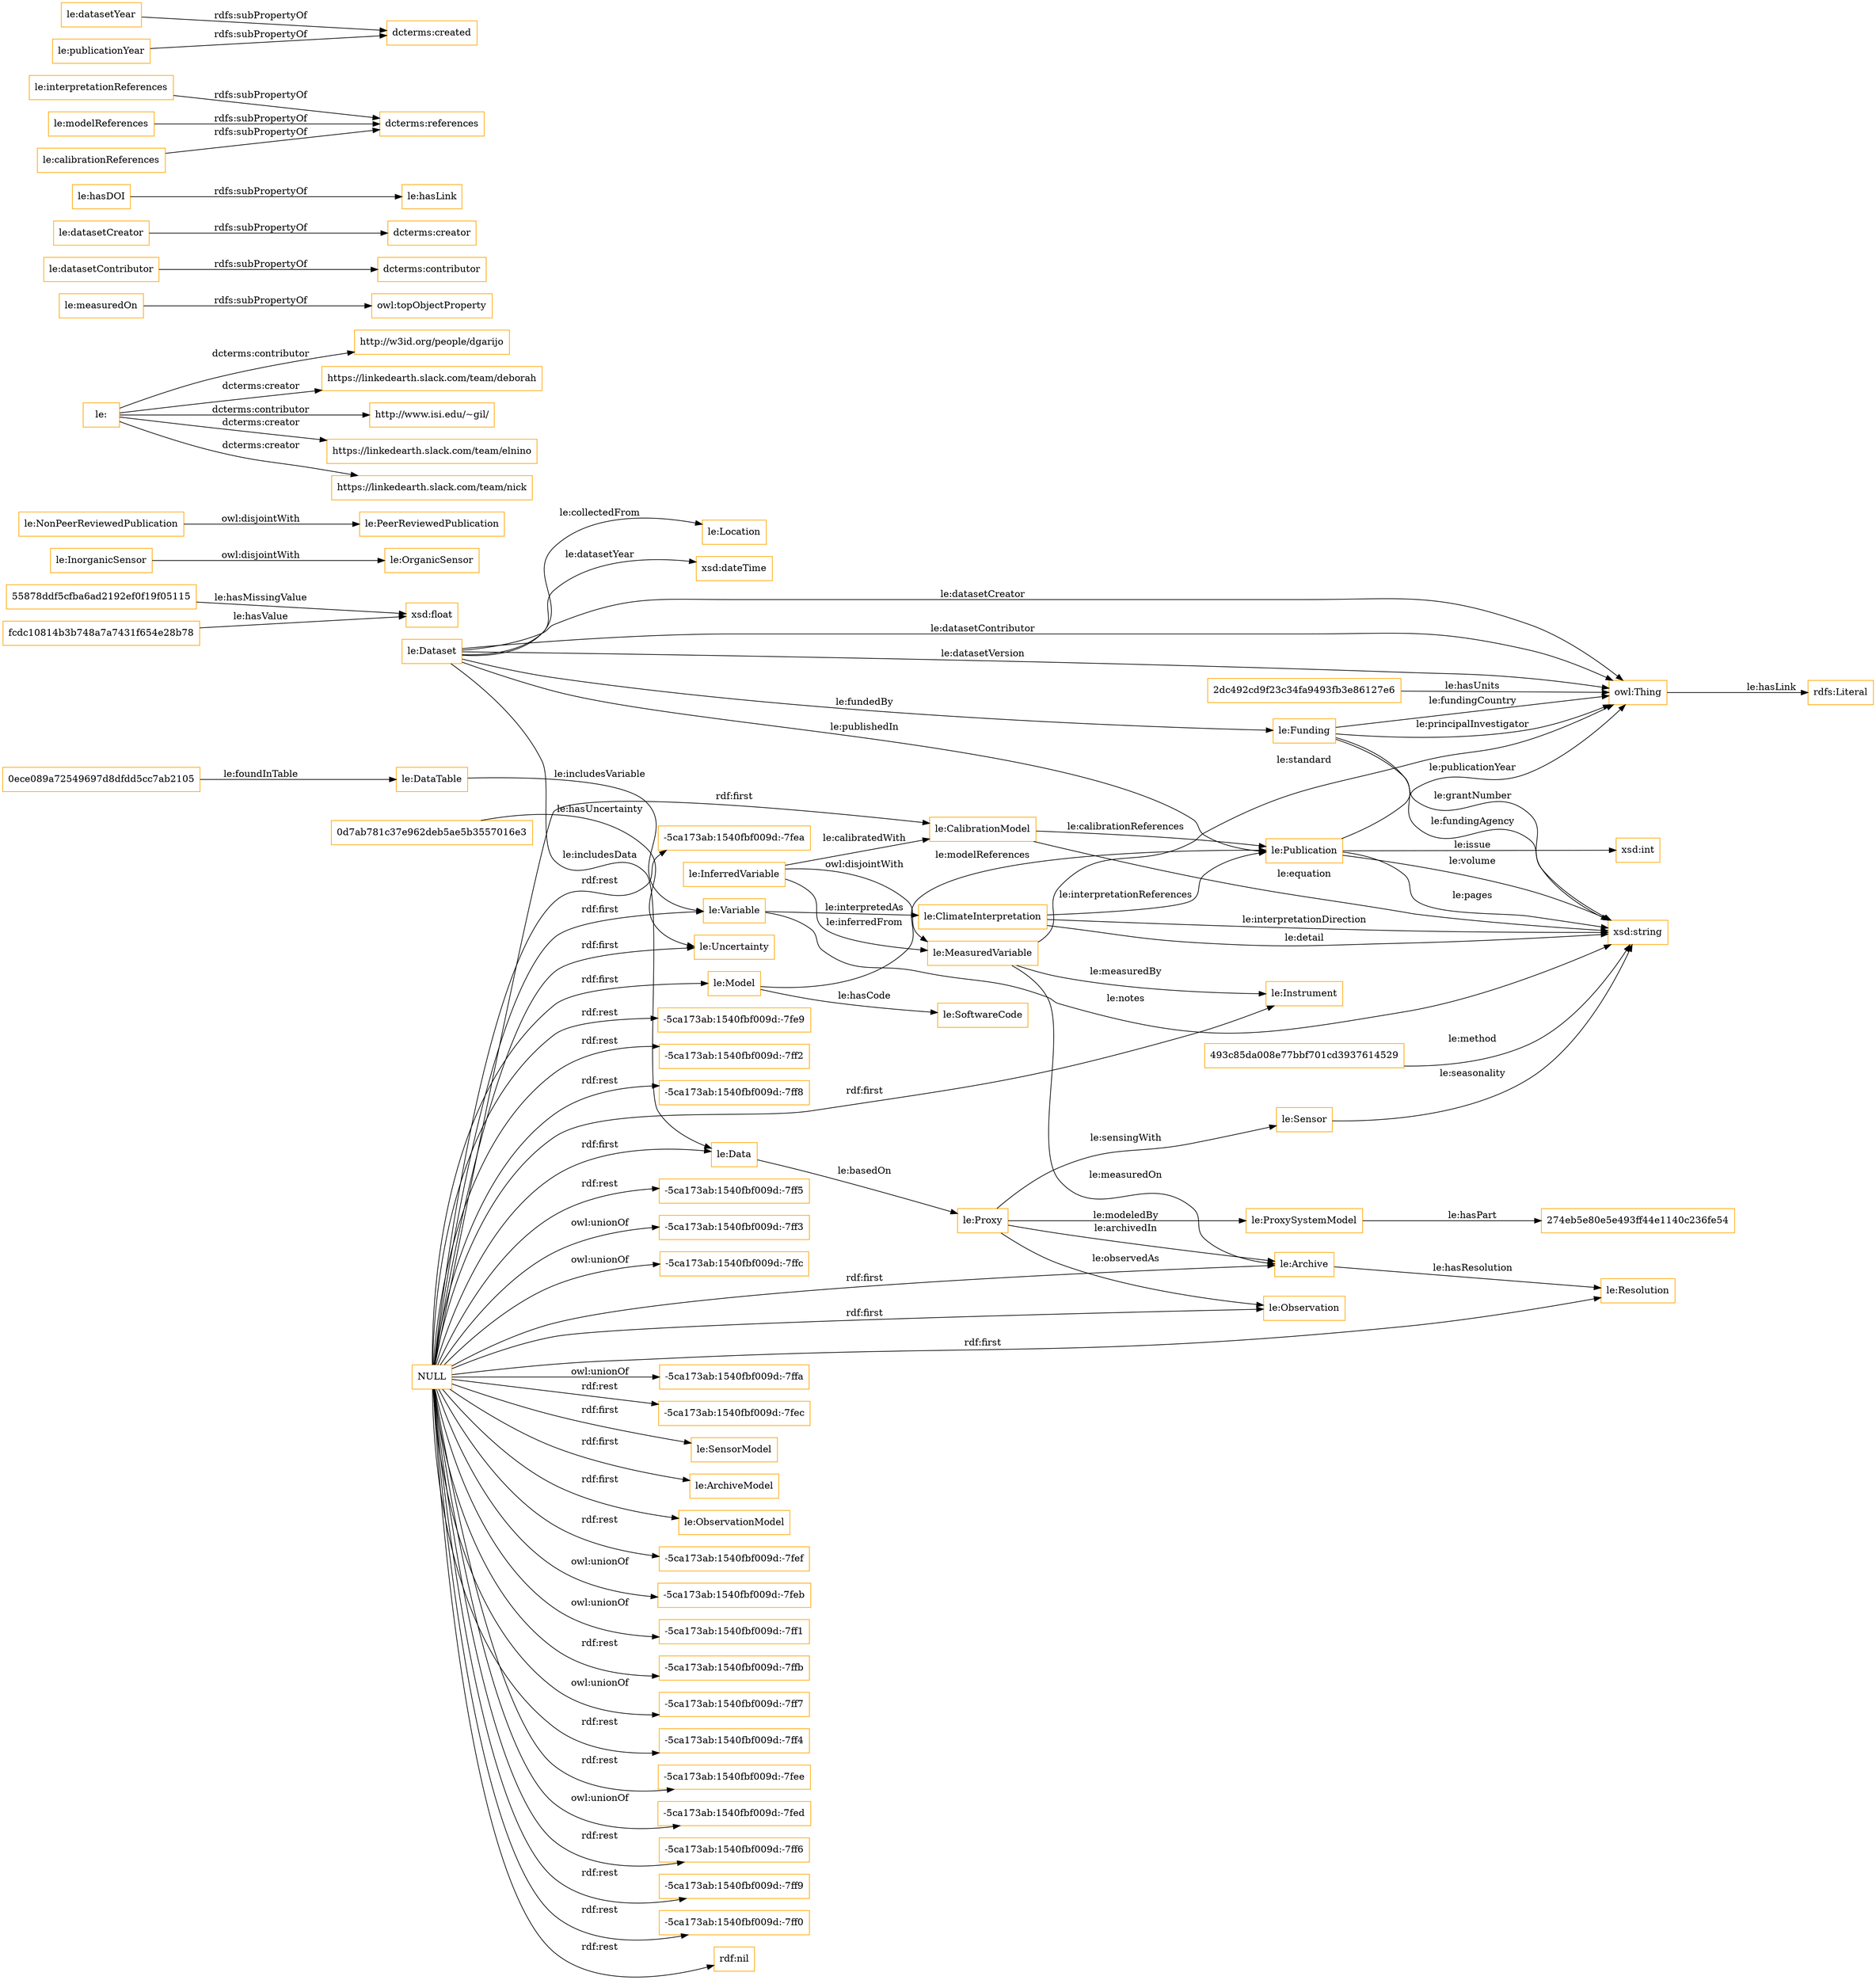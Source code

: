 digraph ar2dtool_diagram { 
rankdir=LR;
size="1501"
node [shape = rectangle, color="orange"]; "0ece089a72549697d8dfdd5cc7ab2105" "le:Sensor" "le:Funding" "le:Resolution" "le:Dataset" "le:Publication" "le:DataTable" "2dc492cd9f23c34fa9493fb3e86127e6" "274eb5e80e5e493ff44e1140c236fe54" "le:Model" "0d7ab781c37e962deb5ae5b3557016e3" "le:Data" "55878ddf5cfba6ad2192ef0f19f05115" "le:OrganicSensor" "le:SensorModel" "le:Location" "le:InferredVariable" "le:CalibrationModel" "fcdc10814b3b748a7a7431f654e28b78" "le:NonPeerReviewedPublication" "le:SoftwareCode" "le:ArchiveModel" "le:MeasuredVariable" "le:Proxy" "le:ProxySystemModel" "le:Instrument" "le:ObservationModel" "le:Uncertainty" "le:Observation" "le:InorganicSensor" "le:ClimateInterpretation" "le:Variable" "le:Archive" "493c85da008e77bbf701cd3937614529" "le:PeerReviewedPublication" ; /*classes style*/
	"le:NonPeerReviewedPublication" -> "le:PeerReviewedPublication" [ label = "owl:disjointWith" ];
	"le:" -> "http://w3id.org/people/dgarijo" [ label = "dcterms:contributor" ];
	"le:" -> "https://linkedearth.slack.com/team/deborah" [ label = "dcterms:creator" ];
	"le:" -> "http://www.isi.edu/~gil/" [ label = "dcterms:contributor" ];
	"le:" -> "https://linkedearth.slack.com/team/elnino" [ label = "dcterms:creator" ];
	"le:" -> "https://linkedearth.slack.com/team/nick" [ label = "dcterms:creator" ];
	"le:measuredOn" -> "owl:topObjectProperty" [ label = "rdfs:subPropertyOf" ];
	"le:datasetContributor" -> "dcterms:contributor" [ label = "rdfs:subPropertyOf" ];
	"le:datasetCreator" -> "dcterms:creator" [ label = "rdfs:subPropertyOf" ];
	"le:hasDOI" -> "le:hasLink" [ label = "rdfs:subPropertyOf" ];
	"le:interpretationReferences" -> "dcterms:references" [ label = "rdfs:subPropertyOf" ];
	"le:modelReferences" -> "dcterms:references" [ label = "rdfs:subPropertyOf" ];
	"le:calibrationReferences" -> "dcterms:references" [ label = "rdfs:subPropertyOf" ];
	"NULL" -> "le:SensorModel" [ label = "rdf:first" ];
	"NULL" -> "-5ca173ab:1540fbf009d:-7feb" [ label = "owl:unionOf" ];
	"NULL" -> "-5ca173ab:1540fbf009d:-7ff1" [ label = "owl:unionOf" ];
	"NULL" -> "le:Instrument" [ label = "rdf:first" ];
	"NULL" -> "-5ca173ab:1540fbf009d:-7ffb" [ label = "rdf:rest" ];
	"NULL" -> "-5ca173ab:1540fbf009d:-7ff7" [ label = "owl:unionOf" ];
	"NULL" -> "-5ca173ab:1540fbf009d:-7ff4" [ label = "rdf:rest" ];
	"NULL" -> "le:Archive" [ label = "rdf:first" ];
	"NULL" -> "le:CalibrationModel" [ label = "rdf:first" ];
	"NULL" -> "le:ObservationModel" [ label = "rdf:first" ];
	"NULL" -> "-5ca173ab:1540fbf009d:-7fee" [ label = "rdf:rest" ];
	"NULL" -> "-5ca173ab:1540fbf009d:-7fed" [ label = "owl:unionOf" ];
	"NULL" -> "le:Variable" [ label = "rdf:first" ];
	"NULL" -> "-5ca173ab:1540fbf009d:-7ff6" [ label = "rdf:rest" ];
	"NULL" -> "-5ca173ab:1540fbf009d:-7ff9" [ label = "rdf:rest" ];
	"NULL" -> "-5ca173ab:1540fbf009d:-7ff0" [ label = "rdf:rest" ];
	"NULL" -> "le:Uncertainty" [ label = "rdf:first" ];
	"NULL" -> "rdf:nil" [ label = "rdf:rest" ];
	"NULL" -> "-5ca173ab:1540fbf009d:-7fea" [ label = "rdf:rest" ];
	"NULL" -> "-5ca173ab:1540fbf009d:-7fe9" [ label = "rdf:rest" ];
	"NULL" -> "-5ca173ab:1540fbf009d:-7ff2" [ label = "rdf:rest" ];
	"NULL" -> "-5ca173ab:1540fbf009d:-7ff8" [ label = "rdf:rest" ];
	"NULL" -> "-5ca173ab:1540fbf009d:-7ff5" [ label = "rdf:rest" ];
	"NULL" -> "-5ca173ab:1540fbf009d:-7ff3" [ label = "owl:unionOf" ];
	"NULL" -> "le:Data" [ label = "rdf:first" ];
	"NULL" -> "-5ca173ab:1540fbf009d:-7ffc" [ label = "owl:unionOf" ];
	"NULL" -> "-5ca173ab:1540fbf009d:-7ffa" [ label = "owl:unionOf" ];
	"NULL" -> "le:Model" [ label = "rdf:first" ];
	"NULL" -> "le:Observation" [ label = "rdf:first" ];
	"NULL" -> "-5ca173ab:1540fbf009d:-7fec" [ label = "rdf:rest" ];
	"NULL" -> "-5ca173ab:1540fbf009d:-7fef" [ label = "rdf:rest" ];
	"NULL" -> "le:Resolution" [ label = "rdf:first" ];
	"NULL" -> "le:ArchiveModel" [ label = "rdf:first" ];
	"le:datasetYear" -> "dcterms:created" [ label = "rdfs:subPropertyOf" ];
	"le:publicationYear" -> "dcterms:created" [ label = "rdfs:subPropertyOf" ];
	"le:InferredVariable" -> "le:MeasuredVariable" [ label = "owl:disjointWith" ];
	"le:InorganicSensor" -> "le:OrganicSensor" [ label = "owl:disjointWith" ];
	"le:CalibrationModel" -> "le:Publication" [ label = "le:calibrationReferences" ];
	"le:Dataset" -> "le:Funding" [ label = "le:fundedBy" ];
	"le:Dataset" -> "le:Location" [ label = "le:collectedFrom" ];
	"le:Funding" -> "owl:Thing" [ label = "le:fundingCountry" ];
	"le:Dataset" -> "owl:Thing" [ label = "le:datasetCreator" ];
	"le:Publication" -> "owl:Thing" [ label = "le:publicationYear" ];
	"le:Variable" -> "xsd:string" [ label = "le:notes" ];
	"owl:Thing" -> "rdfs:Literal" [ label = "le:hasLink" ];
	"le:Dataset" -> "owl:Thing" [ label = "le:datasetContributor" ];
	"le:Proxy" -> "le:Archive" [ label = "le:archivedIn" ];
	"le:Funding" -> "xsd:string" [ label = "le:grantNumber" ];
	"493c85da008e77bbf701cd3937614529" -> "xsd:string" [ label = "le:method" ];
	"le:ProxySystemModel" -> "274eb5e80e5e493ff44e1140c236fe54" [ label = "le:hasPart" ];
	"le:Dataset" -> "le:Publication" [ label = "le:publishedIn" ];
	"0ece089a72549697d8dfdd5cc7ab2105" -> "le:DataTable" [ label = "le:foundInTable" ];
	"le:Publication" -> "xsd:int" [ label = "le:issue" ];
	"le:Funding" -> "owl:Thing" [ label = "le:principalInvestigator" ];
	"le:Dataset" -> "xsd:dateTime" [ label = "le:datasetYear" ];
	"le:DataTable" -> "le:Variable" [ label = "le:includesVariable" ];
	"le:Proxy" -> "le:Observation" [ label = "le:observedAs" ];
	"le:CalibrationModel" -> "xsd:string" [ label = "le:equation" ];
	"le:MeasuredVariable" -> "le:Instrument" [ label = "le:measuredBy" ];
	"le:Funding" -> "xsd:string" [ label = "le:fundingAgency" ];
	"le:Proxy" -> "le:ProxySystemModel" [ label = "le:modeledBy" ];
	"le:Archive" -> "le:Resolution" [ label = "le:hasResolution" ];
	"le:ClimateInterpretation" -> "xsd:string" [ label = "le:interpretationDirection" ];
	"le:Model" -> "le:Publication" [ label = "le:modelReferences" ];
	"le:MeasuredVariable" -> "owl:Thing" [ label = "le:standard" ];
	"le:Publication" -> "xsd:string" [ label = "le:pages" ];
	"0d7ab781c37e962deb5ae5b3557016e3" -> "le:Uncertainty" [ label = "le:hasUncertainty" ];
	"le:Sensor" -> "xsd:string" [ label = "le:seasonality" ];
	"le:InferredVariable" -> "le:MeasuredVariable" [ label = "le:inferredFrom" ];
	"2dc492cd9f23c34fa9493fb3e86127e6" -> "owl:Thing" [ label = "le:hasUnits" ];
	"le:Data" -> "le:Proxy" [ label = "le:basedOn" ];
	"55878ddf5cfba6ad2192ef0f19f05115" -> "xsd:float" [ label = "le:hasMissingValue" ];
	"le:Proxy" -> "le:Sensor" [ label = "le:sensingWith" ];
	"le:ClimateInterpretation" -> "xsd:string" [ label = "le:detail" ];
	"le:Publication" -> "xsd:string" [ label = "le:volume" ];
	"le:MeasuredVariable" -> "le:Archive" [ label = "le:measuredOn" ];
	"le:Dataset" -> "le:Data" [ label = "le:includesData" ];
	"le:InferredVariable" -> "le:CalibrationModel" [ label = "le:calibratedWith" ];
	"le:Model" -> "le:SoftwareCode" [ label = "le:hasCode" ];
	"fcdc10814b3b748a7a7431f654e28b78" -> "xsd:float" [ label = "le:hasValue" ];
	"le:Dataset" -> "owl:Thing" [ label = "le:datasetVersion" ];
	"le:ClimateInterpretation" -> "le:Publication" [ label = "le:interpretationReferences" ];
	"le:Variable" -> "le:ClimateInterpretation" [ label = "le:interpretedAs" ];

}
